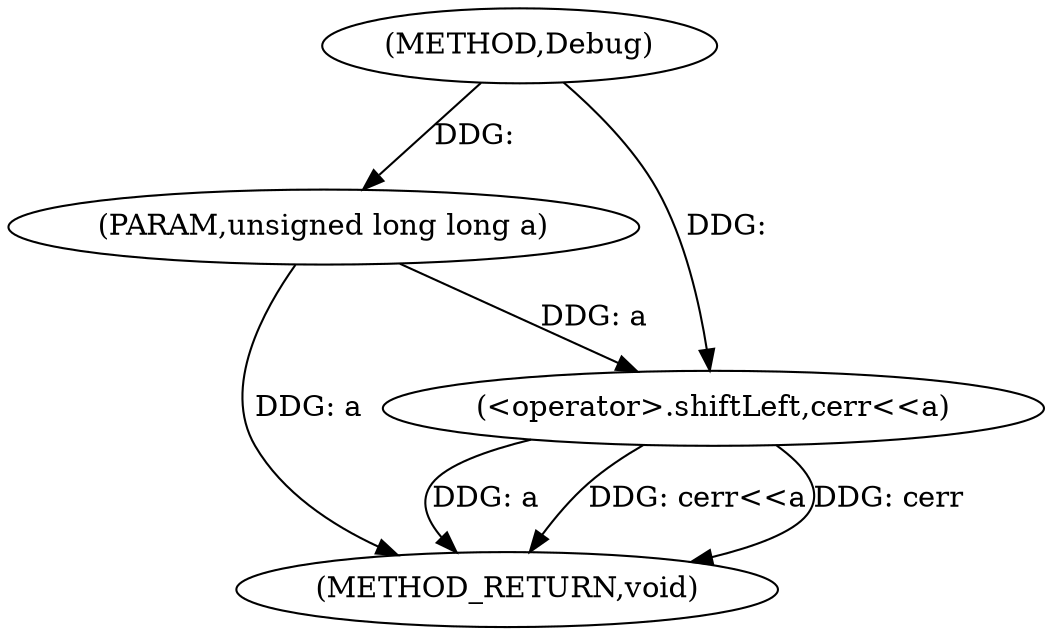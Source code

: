 digraph "Debug" {  
"1000158" [label = "(METHOD,Debug)" ]
"1000164" [label = "(METHOD_RETURN,void)" ]
"1000159" [label = "(PARAM,unsigned long long a)" ]
"1000161" [label = "(<operator>.shiftLeft,cerr<<a)" ]
  "1000159" -> "1000164"  [ label = "DDG: a"] 
  "1000161" -> "1000164"  [ label = "DDG: a"] 
  "1000161" -> "1000164"  [ label = "DDG: cerr<<a"] 
  "1000161" -> "1000164"  [ label = "DDG: cerr"] 
  "1000158" -> "1000159"  [ label = "DDG: "] 
  "1000158" -> "1000161"  [ label = "DDG: "] 
  "1000159" -> "1000161"  [ label = "DDG: a"] 
}
